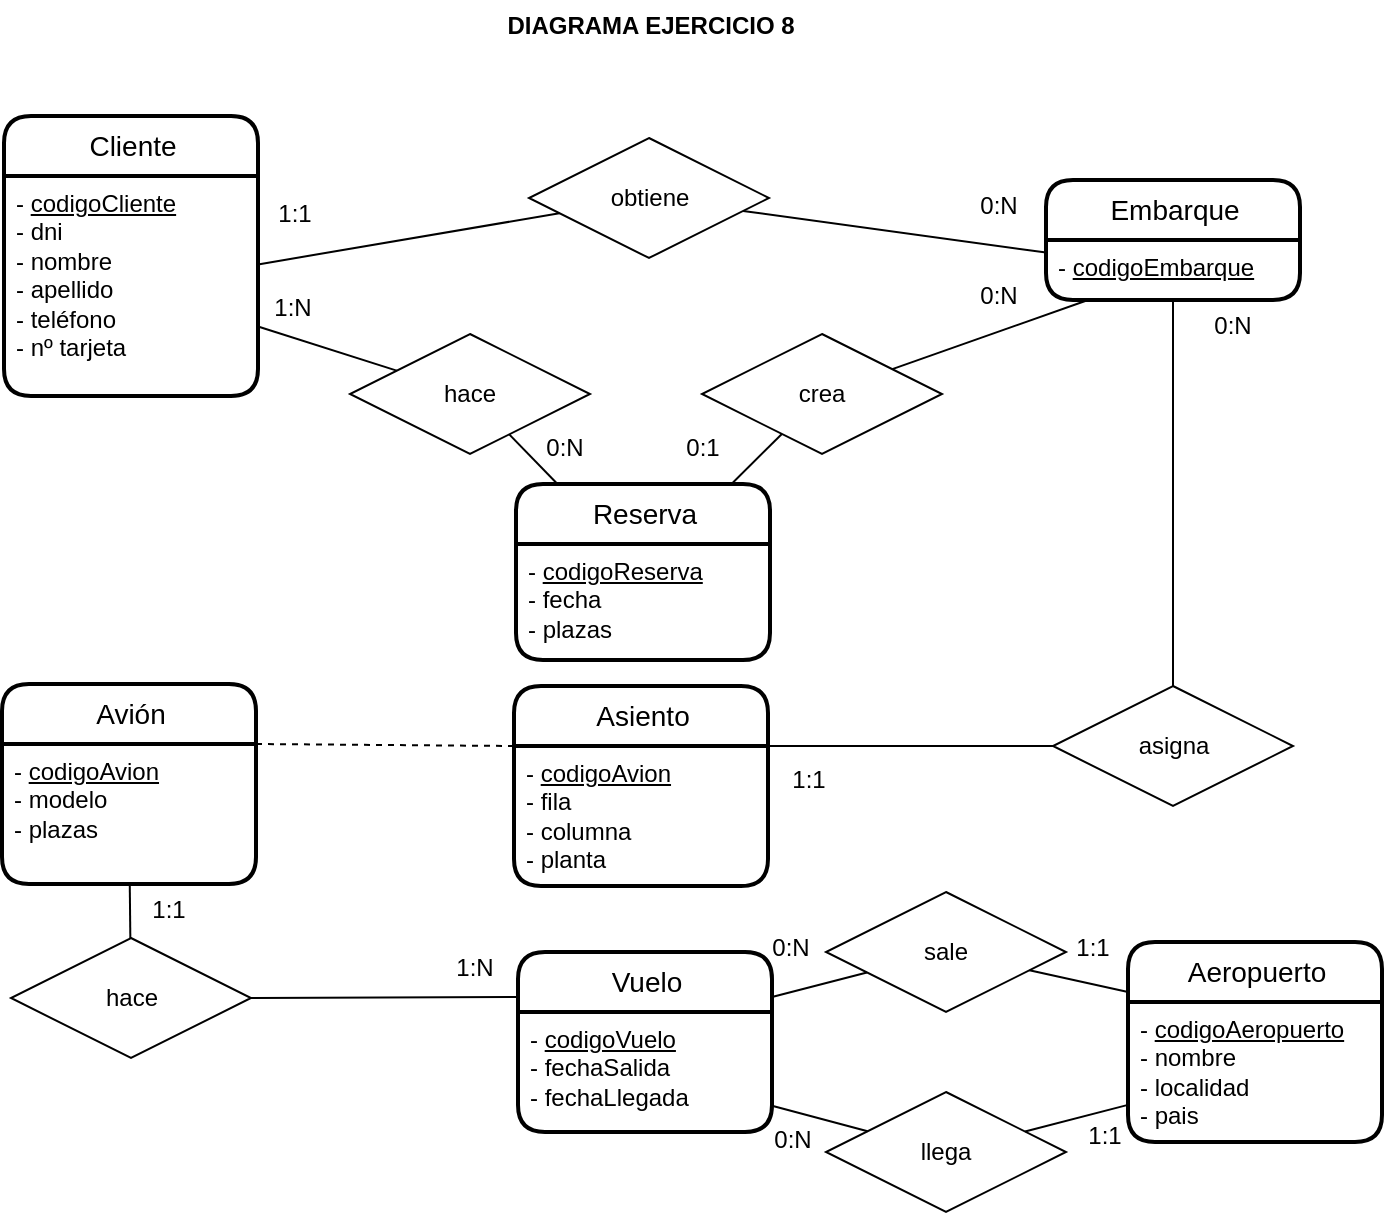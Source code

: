 <mxfile version="20.1.4" type="github">
  <diagram id="v4GTke8sb0EKjKPMF_RU" name="Pàgina-1">
    <mxGraphModel dx="1422" dy="1571" grid="0" gridSize="10" guides="1" tooltips="1" connect="1" arrows="1" fold="1" page="1" pageScale="1" pageWidth="1169" pageHeight="827" math="0" shadow="0">
      <root>
        <mxCell id="0" />
        <mxCell id="1" parent="0" />
        <mxCell id="p8o261xMvfaMvEFh0hcM-1" value="Cliente" style="swimlane;childLayout=stackLayout;horizontal=1;startSize=30;horizontalStack=0;rounded=1;fontSize=14;fontStyle=0;strokeWidth=2;resizeParent=0;resizeLast=1;shadow=0;dashed=0;align=center;html=1;" parent="1" vertex="1">
          <mxGeometry x="292" y="-721" width="127" height="140" as="geometry" />
        </mxCell>
        <mxCell id="p8o261xMvfaMvEFh0hcM-2" value="&lt;div&gt;- &lt;u&gt;codigoCliente&lt;/u&gt;&lt;/div&gt;&lt;div&gt;- dni&lt;/div&gt;&lt;div&gt;- nombre&lt;/div&gt;&lt;div&gt;- apellido&lt;/div&gt;&lt;div&gt;- teléfono&lt;/div&gt;&lt;div&gt;- nº tarjeta&lt;/div&gt;" style="align=left;strokeColor=none;fillColor=none;spacingLeft=4;fontSize=12;verticalAlign=top;resizable=0;rotatable=0;part=1;html=1;" parent="p8o261xMvfaMvEFh0hcM-1" vertex="1">
          <mxGeometry y="30" width="127" height="110" as="geometry" />
        </mxCell>
        <mxCell id="p8o261xMvfaMvEFh0hcM-3" value="Embarque" style="swimlane;childLayout=stackLayout;horizontal=1;startSize=30;horizontalStack=0;rounded=1;fontSize=14;fontStyle=0;strokeWidth=2;resizeParent=0;resizeLast=1;shadow=0;dashed=0;align=center;html=1;" parent="1" vertex="1">
          <mxGeometry x="813" y="-689" width="127" height="60" as="geometry" />
        </mxCell>
        <mxCell id="p8o261xMvfaMvEFh0hcM-4" value="&lt;div&gt;- &lt;u&gt;codigoEmbarque&lt;/u&gt;&lt;/div&gt;" style="align=left;strokeColor=none;fillColor=none;spacingLeft=4;fontSize=12;verticalAlign=top;resizable=0;rotatable=0;part=1;html=1;" parent="p8o261xMvfaMvEFh0hcM-3" vertex="1">
          <mxGeometry y="30" width="127" height="30" as="geometry" />
        </mxCell>
        <mxCell id="p8o261xMvfaMvEFh0hcM-5" value="Reserva" style="swimlane;childLayout=stackLayout;horizontal=1;startSize=30;horizontalStack=0;rounded=1;fontSize=14;fontStyle=0;strokeWidth=2;resizeParent=0;resizeLast=1;shadow=0;dashed=0;align=center;html=1;" parent="1" vertex="1">
          <mxGeometry x="548" y="-537" width="127" height="88" as="geometry" />
        </mxCell>
        <mxCell id="p8o261xMvfaMvEFh0hcM-6" value="&lt;div&gt;- &lt;u&gt;codigoReserva&lt;/u&gt;&lt;/div&gt;&lt;div&gt;- fecha&lt;/div&gt;&lt;div&gt;- plazas&lt;br&gt;&lt;/div&gt;" style="align=left;strokeColor=none;fillColor=none;spacingLeft=4;fontSize=12;verticalAlign=top;resizable=0;rotatable=0;part=1;html=1;" parent="p8o261xMvfaMvEFh0hcM-5" vertex="1">
          <mxGeometry y="30" width="127" height="58" as="geometry" />
        </mxCell>
        <mxCell id="p8o261xMvfaMvEFh0hcM-7" value="Vuelo" style="swimlane;childLayout=stackLayout;horizontal=1;startSize=30;horizontalStack=0;rounded=1;fontSize=14;fontStyle=0;strokeWidth=2;resizeParent=0;resizeLast=1;shadow=0;dashed=0;align=center;html=1;" parent="1" vertex="1">
          <mxGeometry x="549" y="-303" width="127" height="90" as="geometry" />
        </mxCell>
        <mxCell id="p8o261xMvfaMvEFh0hcM-8" value="&lt;div&gt;- &lt;u&gt;codigoVuelo&lt;/u&gt;&lt;/div&gt;&lt;div&gt;- fechaSalida&lt;/div&gt;&lt;div&gt;- fechaLlegada&lt;/div&gt;" style="align=left;strokeColor=none;fillColor=none;spacingLeft=4;fontSize=12;verticalAlign=top;resizable=0;rotatable=0;part=1;html=1;" parent="p8o261xMvfaMvEFh0hcM-7" vertex="1">
          <mxGeometry y="30" width="127" height="60" as="geometry" />
        </mxCell>
        <mxCell id="p8o261xMvfaMvEFh0hcM-9" value="Asiento" style="swimlane;childLayout=stackLayout;horizontal=1;startSize=30;horizontalStack=0;rounded=1;fontSize=14;fontStyle=0;strokeWidth=2;resizeParent=0;resizeLast=1;shadow=0;dashed=0;align=center;html=1;" parent="1" vertex="1">
          <mxGeometry x="547" y="-436" width="127" height="100" as="geometry" />
        </mxCell>
        <mxCell id="p8o261xMvfaMvEFh0hcM-10" value="&lt;div&gt;- &lt;u&gt;codigoAvion&lt;/u&gt;&lt;/div&gt;&lt;div&gt;- fila&lt;/div&gt;&lt;div&gt;- columna&lt;/div&gt;&lt;div&gt;- planta&lt;/div&gt;" style="align=left;strokeColor=none;fillColor=none;spacingLeft=4;fontSize=12;verticalAlign=top;resizable=0;rotatable=0;part=1;html=1;" parent="p8o261xMvfaMvEFh0hcM-9" vertex="1">
          <mxGeometry y="30" width="127" height="70" as="geometry" />
        </mxCell>
        <mxCell id="p8o261xMvfaMvEFh0hcM-13" value="Aeropuerto" style="swimlane;childLayout=stackLayout;horizontal=1;startSize=30;horizontalStack=0;rounded=1;fontSize=14;fontStyle=0;strokeWidth=2;resizeParent=0;resizeLast=1;shadow=0;dashed=0;align=center;html=1;" parent="1" vertex="1">
          <mxGeometry x="854" y="-308" width="127" height="100" as="geometry" />
        </mxCell>
        <mxCell id="p8o261xMvfaMvEFh0hcM-14" value="&lt;div&gt;- &lt;u&gt;codigoAeropuerto&lt;/u&gt;&lt;/div&gt;&lt;div&gt;- nombre&lt;/div&gt;&lt;div&gt;- localidad&lt;/div&gt;&lt;div&gt;- pais&lt;/div&gt;" style="align=left;strokeColor=none;fillColor=none;spacingLeft=4;fontSize=12;verticalAlign=top;resizable=0;rotatable=0;part=1;html=1;" parent="p8o261xMvfaMvEFh0hcM-13" vertex="1">
          <mxGeometry y="30" width="127" height="70" as="geometry" />
        </mxCell>
        <mxCell id="p8o261xMvfaMvEFh0hcM-17" value="Avión" style="swimlane;childLayout=stackLayout;horizontal=1;startSize=30;horizontalStack=0;rounded=1;fontSize=14;fontStyle=0;strokeWidth=2;resizeParent=0;resizeLast=1;shadow=0;dashed=0;align=center;html=1;" parent="1" vertex="1">
          <mxGeometry x="291" y="-437" width="127" height="100" as="geometry" />
        </mxCell>
        <mxCell id="p8o261xMvfaMvEFh0hcM-18" value="&lt;div&gt;- &lt;u&gt;codigoAvion&lt;/u&gt;&lt;/div&gt;&lt;div&gt;- modelo&lt;/div&gt;&lt;div&gt;- plazas&lt;/div&gt;" style="align=left;strokeColor=none;fillColor=none;spacingLeft=4;fontSize=12;verticalAlign=top;resizable=0;rotatable=0;part=1;html=1;" parent="p8o261xMvfaMvEFh0hcM-17" vertex="1">
          <mxGeometry y="30" width="127" height="70" as="geometry" />
        </mxCell>
        <mxCell id="p8o261xMvfaMvEFh0hcM-19" value="obtiene" style="shape=rhombus;perimeter=rhombusPerimeter;whiteSpace=wrap;html=1;align=center;" parent="1" vertex="1">
          <mxGeometry x="554.5" y="-710" width="120" height="60" as="geometry" />
        </mxCell>
        <mxCell id="p8o261xMvfaMvEFh0hcM-20" value="hace" style="shape=rhombus;perimeter=rhombusPerimeter;whiteSpace=wrap;html=1;align=center;" parent="1" vertex="1">
          <mxGeometry x="465" y="-612" width="120" height="60" as="geometry" />
        </mxCell>
        <mxCell id="p8o261xMvfaMvEFh0hcM-21" value="crea" style="shape=rhombus;perimeter=rhombusPerimeter;whiteSpace=wrap;html=1;align=center;" parent="1" vertex="1">
          <mxGeometry x="641" y="-612" width="120" height="60" as="geometry" />
        </mxCell>
        <mxCell id="p8o261xMvfaMvEFh0hcM-22" value="" style="endArrow=none;html=1;rounded=0;" parent="1" source="p8o261xMvfaMvEFh0hcM-2" target="p8o261xMvfaMvEFh0hcM-20" edge="1">
          <mxGeometry relative="1" as="geometry">
            <mxPoint x="761" y="-377" as="sourcePoint" />
            <mxPoint x="921" y="-377" as="targetPoint" />
          </mxGeometry>
        </mxCell>
        <mxCell id="p8o261xMvfaMvEFh0hcM-23" value="" style="endArrow=none;html=1;rounded=0;" parent="1" source="p8o261xMvfaMvEFh0hcM-20" target="p8o261xMvfaMvEFh0hcM-5" edge="1">
          <mxGeometry relative="1" as="geometry">
            <mxPoint x="328" y="-530.083" as="sourcePoint" />
            <mxPoint x="407.374" y="-515.187" as="targetPoint" />
          </mxGeometry>
        </mxCell>
        <mxCell id="p8o261xMvfaMvEFh0hcM-24" value="" style="endArrow=none;html=1;rounded=0;" parent="1" source="p8o261xMvfaMvEFh0hcM-5" target="p8o261xMvfaMvEFh0hcM-21" edge="1">
          <mxGeometry relative="1" as="geometry">
            <mxPoint x="502.155" y="-502.577" as="sourcePoint" />
            <mxPoint x="561" y="-497.49" as="targetPoint" />
          </mxGeometry>
        </mxCell>
        <mxCell id="p8o261xMvfaMvEFh0hcM-25" value="" style="endArrow=none;html=1;rounded=0;" parent="1" source="p8o261xMvfaMvEFh0hcM-21" target="p8o261xMvfaMvEFh0hcM-4" edge="1">
          <mxGeometry relative="1" as="geometry">
            <mxPoint x="681.846" y="-527" as="sourcePoint" />
            <mxPoint x="703.981" y="-540.51" as="targetPoint" />
          </mxGeometry>
        </mxCell>
        <mxCell id="p8o261xMvfaMvEFh0hcM-26" value="" style="endArrow=none;html=1;rounded=0;" parent="1" source="p8o261xMvfaMvEFh0hcM-2" target="p8o261xMvfaMvEFh0hcM-19" edge="1">
          <mxGeometry relative="1" as="geometry">
            <mxPoint x="765.304" y="-569.848" as="sourcePoint" />
            <mxPoint x="824.45" y="-592" as="targetPoint" />
          </mxGeometry>
        </mxCell>
        <mxCell id="p8o261xMvfaMvEFh0hcM-27" value="" style="endArrow=none;html=1;rounded=0;" parent="1" source="p8o261xMvfaMvEFh0hcM-19" target="p8o261xMvfaMvEFh0hcM-4" edge="1">
          <mxGeometry relative="1" as="geometry">
            <mxPoint x="328" y="-567.079" as="sourcePoint" />
            <mxPoint x="547.478" y="-653.761" as="targetPoint" />
          </mxGeometry>
        </mxCell>
        <mxCell id="p8o261xMvfaMvEFh0hcM-28" value="sale" style="shape=rhombus;perimeter=rhombusPerimeter;whiteSpace=wrap;html=1;align=center;" parent="1" vertex="1">
          <mxGeometry x="703" y="-333" width="120" height="60" as="geometry" />
        </mxCell>
        <mxCell id="p8o261xMvfaMvEFh0hcM-29" value="llega" style="shape=rhombus;perimeter=rhombusPerimeter;whiteSpace=wrap;html=1;align=center;" parent="1" vertex="1">
          <mxGeometry x="703" y="-233" width="120" height="60" as="geometry" />
        </mxCell>
        <mxCell id="p8o261xMvfaMvEFh0hcM-30" value="" style="endArrow=none;html=1;rounded=0;exitX=1;exitY=0.25;exitDx=0;exitDy=0;" parent="1" source="p8o261xMvfaMvEFh0hcM-7" target="p8o261xMvfaMvEFh0hcM-28" edge="1">
          <mxGeometry relative="1" as="geometry">
            <mxPoint x="502.155" y="-502.577" as="sourcePoint" />
            <mxPoint x="561" y="-497.49" as="targetPoint" />
          </mxGeometry>
        </mxCell>
        <mxCell id="p8o261xMvfaMvEFh0hcM-31" value="" style="endArrow=none;html=1;rounded=0;entryX=0;entryY=0.25;entryDx=0;entryDy=0;" parent="1" source="p8o261xMvfaMvEFh0hcM-28" target="p8o261xMvfaMvEFh0hcM-13" edge="1">
          <mxGeometry relative="1" as="geometry">
            <mxPoint x="660" y="-117" as="sourcePoint" />
            <mxPoint x="742.169" y="-161.416" as="targetPoint" />
          </mxGeometry>
        </mxCell>
        <mxCell id="p8o261xMvfaMvEFh0hcM-32" value="" style="endArrow=none;html=1;rounded=0;" parent="1" source="p8o261xMvfaMvEFh0hcM-29" target="p8o261xMvfaMvEFh0hcM-14" edge="1">
          <mxGeometry relative="1" as="geometry">
            <mxPoint x="806.868" y="-164.934" as="sourcePoint" />
            <mxPoint x="871" y="-143.361" as="targetPoint" />
          </mxGeometry>
        </mxCell>
        <mxCell id="p8o261xMvfaMvEFh0hcM-33" value="" style="endArrow=none;html=1;rounded=0;" parent="1" source="p8o261xMvfaMvEFh0hcM-8" target="p8o261xMvfaMvEFh0hcM-29" edge="1">
          <mxGeometry relative="1" as="geometry">
            <mxPoint x="813.235" y="-79.383" as="sourcePoint" />
            <mxPoint x="871" y="-99.684" as="targetPoint" />
          </mxGeometry>
        </mxCell>
        <mxCell id="p8o261xMvfaMvEFh0hcM-34" value="hace" style="shape=rhombus;perimeter=rhombusPerimeter;whiteSpace=wrap;html=1;align=center;" parent="1" vertex="1">
          <mxGeometry x="295.5" y="-310" width="120" height="60" as="geometry" />
        </mxCell>
        <mxCell id="p8o261xMvfaMvEFh0hcM-36" value="" style="endArrow=none;html=1;rounded=0;" parent="1" source="p8o261xMvfaMvEFh0hcM-18" target="p8o261xMvfaMvEFh0hcM-34" edge="1">
          <mxGeometry relative="1" as="geometry">
            <mxPoint x="660" y="-117" as="sourcePoint" />
            <mxPoint x="742.169" y="-161.416" as="targetPoint" />
          </mxGeometry>
        </mxCell>
        <mxCell id="p8o261xMvfaMvEFh0hcM-37" value="" style="endArrow=none;html=1;rounded=0;exitX=1;exitY=0.5;exitDx=0;exitDy=0;entryX=0;entryY=0.25;entryDx=0;entryDy=0;" parent="1" source="p8o261xMvfaMvEFh0hcM-34" target="p8o261xMvfaMvEFh0hcM-7" edge="1">
          <mxGeometry relative="1" as="geometry">
            <mxPoint x="358" y="-176.414" as="sourcePoint" />
            <mxPoint x="397.775" y="-160.387" as="targetPoint" />
          </mxGeometry>
        </mxCell>
        <mxCell id="p8o261xMvfaMvEFh0hcM-38" value="" style="endArrow=none;html=1;rounded=0;dashed=1;entryX=0;entryY=0;entryDx=0;entryDy=0;exitX=1;exitY=0;exitDx=0;exitDy=0;" parent="1" source="p8o261xMvfaMvEFh0hcM-18" target="p8o261xMvfaMvEFh0hcM-10" edge="1">
          <mxGeometry relative="1" as="geometry">
            <mxPoint x="358" y="-194.982" as="sourcePoint" />
            <mxPoint x="752.169" y="-151.416" as="targetPoint" />
          </mxGeometry>
        </mxCell>
        <mxCell id="p8o261xMvfaMvEFh0hcM-39" value="" style="endArrow=none;html=1;rounded=0;" parent="1" source="p8o261xMvfaMvEFh0hcM-40" target="p8o261xMvfaMvEFh0hcM-4" edge="1">
          <mxGeometry relative="1" as="geometry">
            <mxPoint x="851" y="-497" as="sourcePoint" />
            <mxPoint x="742.169" y="-161.416" as="targetPoint" />
          </mxGeometry>
        </mxCell>
        <mxCell id="p8o261xMvfaMvEFh0hcM-40" value="asigna" style="shape=rhombus;perimeter=rhombusPerimeter;whiteSpace=wrap;html=1;align=center;" parent="1" vertex="1">
          <mxGeometry x="816.5" y="-436" width="120" height="60" as="geometry" />
        </mxCell>
        <mxCell id="p8o261xMvfaMvEFh0hcM-41" value="" style="endArrow=none;html=1;rounded=0;exitX=1;exitY=0;exitDx=0;exitDy=0;" parent="1" source="p8o261xMvfaMvEFh0hcM-10" target="p8o261xMvfaMvEFh0hcM-40" edge="1">
          <mxGeometry relative="1" as="geometry">
            <mxPoint x="837.411" y="-493.794" as="sourcePoint" />
            <mxPoint x="860.911" y="-592" as="targetPoint" />
          </mxGeometry>
        </mxCell>
        <mxCell id="rjHRRBGP3kgQgbL_9xQ--1" value="&lt;b&gt;DIAGRAMA EJERCICIO 8&lt;/b&gt;" style="text;html=1;align=center;verticalAlign=middle;resizable=0;points=[];autosize=1;strokeColor=none;fillColor=none;" parent="1" vertex="1">
          <mxGeometry x="538.5" y="-779" width="152" height="26" as="geometry" />
        </mxCell>
        <mxCell id="3XbTmbMU4Vh8lf0Md5nN-1" value="0:N" style="text;html=1;align=center;verticalAlign=middle;resizable=0;points=[];autosize=1;strokeColor=none;fillColor=none;" vertex="1" parent="1">
          <mxGeometry x="770" y="-689" width="37" height="26" as="geometry" />
        </mxCell>
        <mxCell id="3XbTmbMU4Vh8lf0Md5nN-2" value="1:1" style="text;html=1;align=center;verticalAlign=middle;resizable=0;points=[];autosize=1;strokeColor=none;fillColor=none;" vertex="1" parent="1">
          <mxGeometry x="419" y="-685" width="35" height="26" as="geometry" />
        </mxCell>
        <mxCell id="3XbTmbMU4Vh8lf0Md5nN-3" value="0:N" style="text;html=1;align=center;verticalAlign=middle;resizable=0;points=[];autosize=1;strokeColor=none;fillColor=none;" vertex="1" parent="1">
          <mxGeometry x="553" y="-568" width="37" height="26" as="geometry" />
        </mxCell>
        <mxCell id="3XbTmbMU4Vh8lf0Md5nN-4" value="1:N" style="text;html=1;align=center;verticalAlign=middle;resizable=0;points=[];autosize=1;strokeColor=none;fillColor=none;" vertex="1" parent="1">
          <mxGeometry x="417" y="-638" width="37" height="26" as="geometry" />
        </mxCell>
        <mxCell id="3XbTmbMU4Vh8lf0Md5nN-5" value="0:1" style="text;html=1;align=center;verticalAlign=middle;resizable=0;points=[];autosize=1;strokeColor=none;fillColor=none;" vertex="1" parent="1">
          <mxGeometry x="623" y="-568" width="35" height="26" as="geometry" />
        </mxCell>
        <mxCell id="3XbTmbMU4Vh8lf0Md5nN-6" value="0:N" style="text;html=1;align=center;verticalAlign=middle;resizable=0;points=[];autosize=1;strokeColor=none;fillColor=none;" vertex="1" parent="1">
          <mxGeometry x="770" y="-644" width="37" height="26" as="geometry" />
        </mxCell>
        <mxCell id="3XbTmbMU4Vh8lf0Md5nN-7" value="0:N" style="text;html=1;align=center;verticalAlign=middle;resizable=0;points=[];autosize=1;strokeColor=none;fillColor=none;" vertex="1" parent="1">
          <mxGeometry x="887" y="-629" width="37" height="26" as="geometry" />
        </mxCell>
        <mxCell id="3XbTmbMU4Vh8lf0Md5nN-8" value="1:1" style="text;html=1;align=center;verticalAlign=middle;resizable=0;points=[];autosize=1;strokeColor=none;fillColor=none;" vertex="1" parent="1">
          <mxGeometry x="676" y="-402" width="35" height="26" as="geometry" />
        </mxCell>
        <mxCell id="3XbTmbMU4Vh8lf0Md5nN-9" value="1:1" style="text;html=1;align=center;verticalAlign=middle;resizable=0;points=[];autosize=1;strokeColor=none;fillColor=none;" vertex="1" parent="1">
          <mxGeometry x="356" y="-337" width="35" height="26" as="geometry" />
        </mxCell>
        <mxCell id="3XbTmbMU4Vh8lf0Md5nN-10" value="1:N" style="text;html=1;align=center;verticalAlign=middle;resizable=0;points=[];autosize=1;strokeColor=none;fillColor=none;" vertex="1" parent="1">
          <mxGeometry x="508" y="-308" width="37" height="26" as="geometry" />
        </mxCell>
        <mxCell id="3XbTmbMU4Vh8lf0Md5nN-11" value="1:1" style="text;html=1;align=center;verticalAlign=middle;resizable=0;points=[];autosize=1;strokeColor=none;fillColor=none;" vertex="1" parent="1">
          <mxGeometry x="818" y="-318" width="35" height="26" as="geometry" />
        </mxCell>
        <mxCell id="3XbTmbMU4Vh8lf0Md5nN-12" value="1:1" style="text;html=1;align=center;verticalAlign=middle;resizable=0;points=[];autosize=1;strokeColor=none;fillColor=none;" vertex="1" parent="1">
          <mxGeometry x="824" y="-224" width="35" height="26" as="geometry" />
        </mxCell>
        <mxCell id="3XbTmbMU4Vh8lf0Md5nN-13" value="0:N" style="text;html=1;align=center;verticalAlign=middle;resizable=0;points=[];autosize=1;strokeColor=none;fillColor=none;" vertex="1" parent="1">
          <mxGeometry x="666" y="-318" width="37" height="26" as="geometry" />
        </mxCell>
        <mxCell id="3XbTmbMU4Vh8lf0Md5nN-14" value="0:N" style="text;html=1;align=center;verticalAlign=middle;resizable=0;points=[];autosize=1;strokeColor=none;fillColor=none;" vertex="1" parent="1">
          <mxGeometry x="667" y="-222" width="37" height="26" as="geometry" />
        </mxCell>
      </root>
    </mxGraphModel>
  </diagram>
</mxfile>
